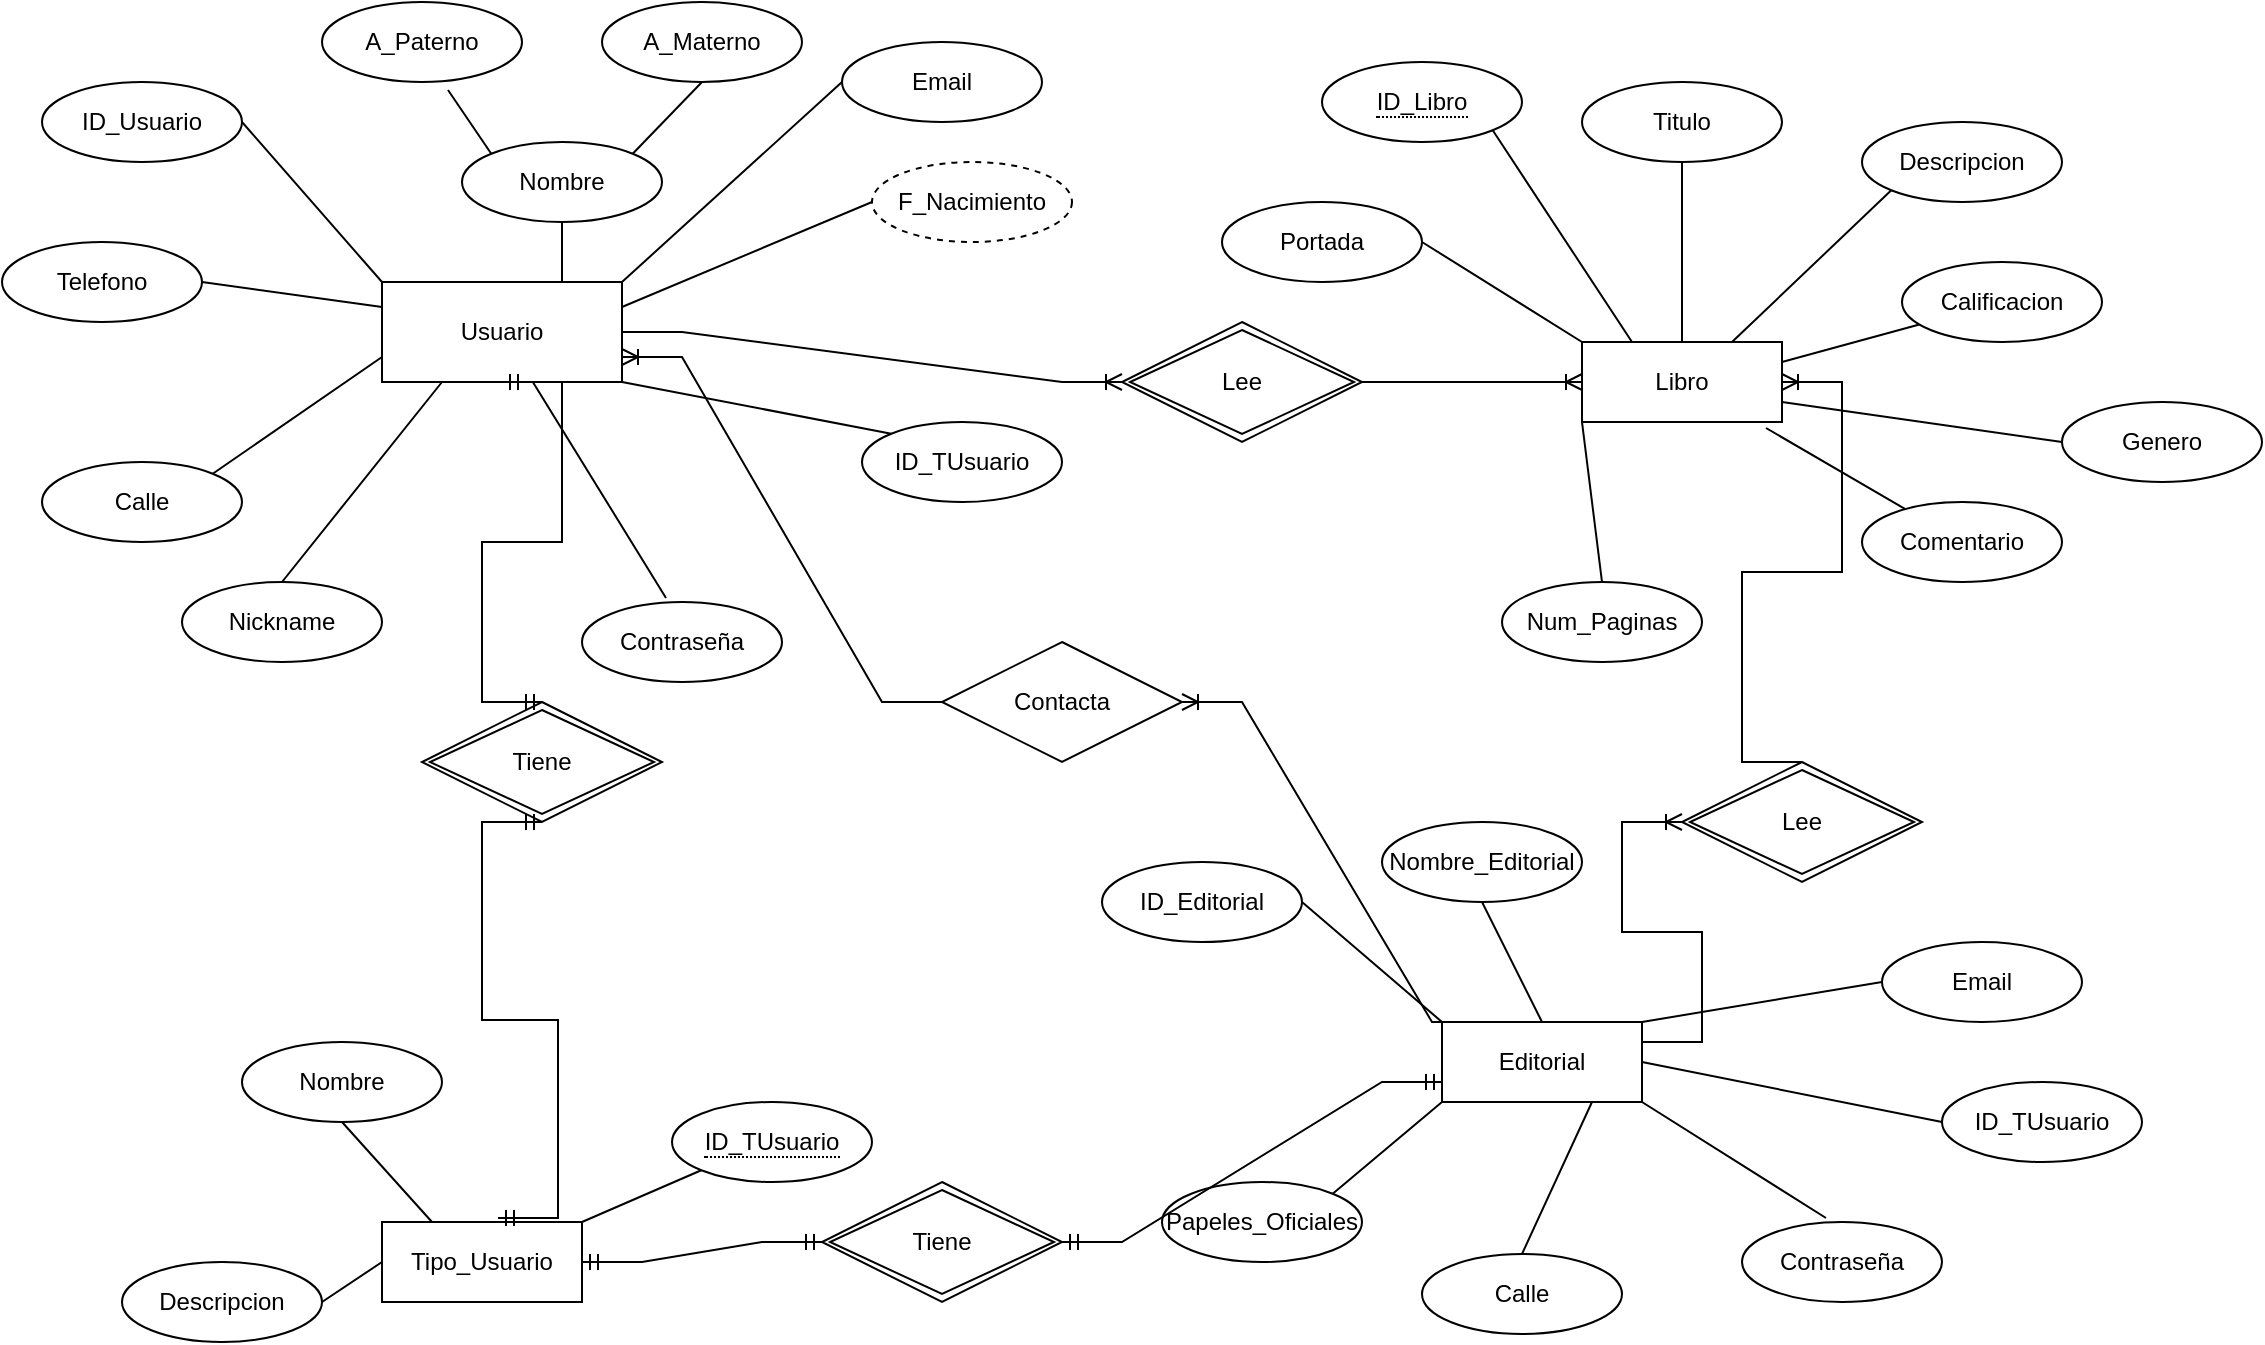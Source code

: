 <mxfile version="22.0.4" type="github">
  <diagram name="Modelo E/R" id="IhCKG4I5s8DM8B8GCM9t">
    <mxGraphModel dx="2537" dy="892" grid="1" gridSize="10" guides="1" tooltips="1" connect="1" arrows="1" fold="1" page="1" pageScale="1" pageWidth="850" pageHeight="1100" math="0" shadow="0">
      <root>
        <mxCell id="0" />
        <mxCell id="1" parent="0" />
        <mxCell id="hGGs1oTkZi790XXc7I2--1" value="Usuario" style="html=1;dashed=0;whiteSpace=wrap;" parent="1" vertex="1">
          <mxGeometry x="80" y="140" width="120" height="50" as="geometry" />
        </mxCell>
        <mxCell id="hGGs1oTkZi790XXc7I2--2" value="Nombre" style="ellipse;whiteSpace=wrap;html=1;align=center;" parent="1" vertex="1">
          <mxGeometry x="120" y="70" width="100" height="40" as="geometry" />
        </mxCell>
        <mxCell id="hGGs1oTkZi790XXc7I2--3" value="A_Paterno" style="ellipse;whiteSpace=wrap;html=1;align=center;" parent="1" vertex="1">
          <mxGeometry x="50" width="100" height="40" as="geometry" />
        </mxCell>
        <mxCell id="hGGs1oTkZi790XXc7I2--6" value="A_Materno" style="ellipse;whiteSpace=wrap;html=1;align=center;" parent="1" vertex="1">
          <mxGeometry x="190" width="100" height="40" as="geometry" />
        </mxCell>
        <mxCell id="hGGs1oTkZi790XXc7I2--10" value="ID_Usuario" style="ellipse;whiteSpace=wrap;html=1;align=center;" parent="1" vertex="1">
          <mxGeometry x="-90" y="40" width="100" height="40" as="geometry" />
        </mxCell>
        <mxCell id="hGGs1oTkZi790XXc7I2--12" value="Telefono" style="ellipse;whiteSpace=wrap;html=1;align=center;" parent="1" vertex="1">
          <mxGeometry x="-110" y="120" width="100" height="40" as="geometry" />
        </mxCell>
        <mxCell id="hGGs1oTkZi790XXc7I2--13" value="F_Nacimiento" style="ellipse;whiteSpace=wrap;html=1;align=center;dashed=1;" parent="1" vertex="1">
          <mxGeometry x="325" y="80" width="100" height="40" as="geometry" />
        </mxCell>
        <mxCell id="hGGs1oTkZi790XXc7I2--14" value="Calle" style="ellipse;whiteSpace=wrap;html=1;align=center;" parent="1" vertex="1">
          <mxGeometry x="-90" y="230" width="100" height="40" as="geometry" />
        </mxCell>
        <mxCell id="hGGs1oTkZi790XXc7I2--15" value="ID_TUsuario" style="ellipse;whiteSpace=wrap;html=1;align=center;" parent="1" vertex="1">
          <mxGeometry x="320" y="210" width="100" height="40" as="geometry" />
        </mxCell>
        <mxCell id="hGGs1oTkZi790XXc7I2--16" value="Email" style="ellipse;whiteSpace=wrap;html=1;align=center;" parent="1" vertex="1">
          <mxGeometry x="310" y="20" width="100" height="40" as="geometry" />
        </mxCell>
        <mxCell id="hGGs1oTkZi790XXc7I2--17" value="Contraseña" style="ellipse;whiteSpace=wrap;html=1;align=center;" parent="1" vertex="1">
          <mxGeometry x="180" y="300" width="100" height="40" as="geometry" />
        </mxCell>
        <mxCell id="hGGs1oTkZi790XXc7I2--18" value="Nickname" style="ellipse;whiteSpace=wrap;html=1;align=center;" parent="1" vertex="1">
          <mxGeometry x="-20" y="290" width="100" height="40" as="geometry" />
        </mxCell>
        <mxCell id="hGGs1oTkZi790XXc7I2--19" value="" style="endArrow=none;html=1;rounded=0;exitX=1;exitY=0.5;exitDx=0;exitDy=0;entryX=0;entryY=0;entryDx=0;entryDy=0;" parent="1" source="hGGs1oTkZi790XXc7I2--10" target="hGGs1oTkZi790XXc7I2--1" edge="1">
          <mxGeometry relative="1" as="geometry">
            <mxPoint x="-210" y="180" as="sourcePoint" />
            <mxPoint x="-50" y="180" as="targetPoint" />
          </mxGeometry>
        </mxCell>
        <mxCell id="hGGs1oTkZi790XXc7I2--20" value="" style="endArrow=none;html=1;rounded=0;entryX=1;entryY=0.5;entryDx=0;entryDy=0;exitX=0;exitY=0.25;exitDx=0;exitDy=0;" parent="1" source="hGGs1oTkZi790XXc7I2--1" target="hGGs1oTkZi790XXc7I2--12" edge="1">
          <mxGeometry relative="1" as="geometry">
            <mxPoint x="-200" y="190" as="sourcePoint" />
            <mxPoint x="-40" y="190" as="targetPoint" />
          </mxGeometry>
        </mxCell>
        <mxCell id="hGGs1oTkZi790XXc7I2--21" value="" style="endArrow=none;html=1;rounded=0;exitX=1;exitY=0;exitDx=0;exitDy=0;entryX=0;entryY=0.75;entryDx=0;entryDy=0;" parent="1" source="hGGs1oTkZi790XXc7I2--14" target="hGGs1oTkZi790XXc7I2--1" edge="1">
          <mxGeometry relative="1" as="geometry">
            <mxPoint x="-190" y="200" as="sourcePoint" />
            <mxPoint x="-30" y="200" as="targetPoint" />
          </mxGeometry>
        </mxCell>
        <mxCell id="hGGs1oTkZi790XXc7I2--22" value="" style="endArrow=none;html=1;rounded=0;entryX=0.5;entryY=0;entryDx=0;entryDy=0;exitX=0.25;exitY=1;exitDx=0;exitDy=0;" parent="1" source="hGGs1oTkZi790XXc7I2--1" target="hGGs1oTkZi790XXc7I2--18" edge="1">
          <mxGeometry relative="1" as="geometry">
            <mxPoint x="-180" y="210" as="sourcePoint" />
            <mxPoint x="-20" y="210" as="targetPoint" />
          </mxGeometry>
        </mxCell>
        <mxCell id="hGGs1oTkZi790XXc7I2--23" value="" style="endArrow=none;html=1;rounded=0;exitX=0.63;exitY=1.1;exitDx=0;exitDy=0;exitPerimeter=0;entryX=0;entryY=0;entryDx=0;entryDy=0;" parent="1" source="hGGs1oTkZi790XXc7I2--3" target="hGGs1oTkZi790XXc7I2--2" edge="1">
          <mxGeometry relative="1" as="geometry">
            <mxPoint x="-170" y="220" as="sourcePoint" />
            <mxPoint x="-10" y="220" as="targetPoint" />
          </mxGeometry>
        </mxCell>
        <mxCell id="hGGs1oTkZi790XXc7I2--24" value="" style="endArrow=none;html=1;rounded=0;exitX=0.5;exitY=1;exitDx=0;exitDy=0;entryX=1;entryY=0;entryDx=0;entryDy=0;" parent="1" source="hGGs1oTkZi790XXc7I2--6" target="hGGs1oTkZi790XXc7I2--2" edge="1">
          <mxGeometry relative="1" as="geometry">
            <mxPoint x="-160" y="230" as="sourcePoint" />
            <mxPoint y="230" as="targetPoint" />
          </mxGeometry>
        </mxCell>
        <mxCell id="hGGs1oTkZi790XXc7I2--25" value="" style="endArrow=none;html=1;rounded=0;exitX=0;exitY=0.5;exitDx=0;exitDy=0;entryX=1;entryY=0;entryDx=0;entryDy=0;" parent="1" source="hGGs1oTkZi790XXc7I2--16" target="hGGs1oTkZi790XXc7I2--1" edge="1">
          <mxGeometry relative="1" as="geometry">
            <mxPoint x="-150" y="240" as="sourcePoint" />
            <mxPoint x="10" y="240" as="targetPoint" />
          </mxGeometry>
        </mxCell>
        <mxCell id="hGGs1oTkZi790XXc7I2--26" value="" style="endArrow=none;html=1;rounded=0;exitX=0;exitY=0.5;exitDx=0;exitDy=0;entryX=1;entryY=0.25;entryDx=0;entryDy=0;" parent="1" source="hGGs1oTkZi790XXc7I2--13" target="hGGs1oTkZi790XXc7I2--1" edge="1">
          <mxGeometry relative="1" as="geometry">
            <mxPoint x="-140" y="250" as="sourcePoint" />
            <mxPoint x="20" y="250" as="targetPoint" />
          </mxGeometry>
        </mxCell>
        <mxCell id="hGGs1oTkZi790XXc7I2--27" value="" style="endArrow=none;html=1;rounded=0;exitX=0;exitY=0;exitDx=0;exitDy=0;entryX=1;entryY=1;entryDx=0;entryDy=0;" parent="1" source="hGGs1oTkZi790XXc7I2--15" target="hGGs1oTkZi790XXc7I2--1" edge="1">
          <mxGeometry relative="1" as="geometry">
            <mxPoint x="-130" y="260" as="sourcePoint" />
            <mxPoint x="30" y="260" as="targetPoint" />
          </mxGeometry>
        </mxCell>
        <mxCell id="hGGs1oTkZi790XXc7I2--28" value="" style="endArrow=none;html=1;rounded=0;exitX=0.42;exitY=-0.05;exitDx=0;exitDy=0;exitPerimeter=0;" parent="1" source="hGGs1oTkZi790XXc7I2--17" target="hGGs1oTkZi790XXc7I2--1" edge="1">
          <mxGeometry relative="1" as="geometry">
            <mxPoint x="-120" y="270" as="sourcePoint" />
            <mxPoint x="40" y="270" as="targetPoint" />
          </mxGeometry>
        </mxCell>
        <mxCell id="hGGs1oTkZi790XXc7I2--29" value="" style="endArrow=none;html=1;rounded=0;exitX=0.5;exitY=1;exitDx=0;exitDy=0;entryX=0.75;entryY=0;entryDx=0;entryDy=0;" parent="1" source="hGGs1oTkZi790XXc7I2--2" target="hGGs1oTkZi790XXc7I2--1" edge="1">
          <mxGeometry relative="1" as="geometry">
            <mxPoint x="-110" y="280" as="sourcePoint" />
            <mxPoint x="50" y="280" as="targetPoint" />
          </mxGeometry>
        </mxCell>
        <mxCell id="hGGs1oTkZi790XXc7I2--30" value="Libro" style="whiteSpace=wrap;html=1;align=center;" parent="1" vertex="1">
          <mxGeometry x="680" y="170" width="100" height="40" as="geometry" />
        </mxCell>
        <mxCell id="hGGs1oTkZi790XXc7I2--31" value="&lt;span style=&quot;border-bottom: 1px dotted&quot;&gt;ID_Libro&lt;/span&gt;" style="ellipse;whiteSpace=wrap;html=1;align=center;" parent="1" vertex="1">
          <mxGeometry x="550" y="30" width="100" height="40" as="geometry" />
        </mxCell>
        <mxCell id="hGGs1oTkZi790XXc7I2--33" value="Titulo" style="ellipse;whiteSpace=wrap;html=1;align=center;" parent="1" vertex="1">
          <mxGeometry x="680" y="40" width="100" height="40" as="geometry" />
        </mxCell>
        <mxCell id="hGGs1oTkZi790XXc7I2--34" value="Descripcion" style="ellipse;whiteSpace=wrap;html=1;align=center;" parent="1" vertex="1">
          <mxGeometry x="820" y="60" width="100" height="40" as="geometry" />
        </mxCell>
        <mxCell id="hGGs1oTkZi790XXc7I2--35" value="Calificacion" style="ellipse;whiteSpace=wrap;html=1;align=center;" parent="1" vertex="1">
          <mxGeometry x="840" y="130" width="100" height="40" as="geometry" />
        </mxCell>
        <mxCell id="hGGs1oTkZi790XXc7I2--36" value="Comentario" style="ellipse;whiteSpace=wrap;html=1;align=center;" parent="1" vertex="1">
          <mxGeometry x="820" y="250" width="100" height="40" as="geometry" />
        </mxCell>
        <mxCell id="hGGs1oTkZi790XXc7I2--37" value="Portada" style="ellipse;whiteSpace=wrap;html=1;align=center;" parent="1" vertex="1">
          <mxGeometry x="500" y="100" width="100" height="40" as="geometry" />
        </mxCell>
        <mxCell id="hGGs1oTkZi790XXc7I2--38" value="Num_Paginas" style="ellipse;whiteSpace=wrap;html=1;align=center;" parent="1" vertex="1">
          <mxGeometry x="640" y="290" width="100" height="40" as="geometry" />
        </mxCell>
        <mxCell id="hGGs1oTkZi790XXc7I2--41" value="Lee" style="shape=rhombus;double=1;perimeter=rhombusPerimeter;whiteSpace=wrap;html=1;align=center;" parent="1" vertex="1">
          <mxGeometry x="450" y="160" width="120" height="60" as="geometry" />
        </mxCell>
        <mxCell id="hGGs1oTkZi790XXc7I2--42" value="" style="edgeStyle=entityRelationEdgeStyle;fontSize=12;html=1;endArrow=ERoneToMany;rounded=0;exitX=1;exitY=0.5;exitDx=0;exitDy=0;entryX=0;entryY=0.5;entryDx=0;entryDy=0;" parent="1" source="hGGs1oTkZi790XXc7I2--1" target="hGGs1oTkZi790XXc7I2--41" edge="1">
          <mxGeometry width="100" height="100" relative="1" as="geometry">
            <mxPoint x="370" y="240" as="sourcePoint" />
            <mxPoint x="470" y="140" as="targetPoint" />
          </mxGeometry>
        </mxCell>
        <mxCell id="hGGs1oTkZi790XXc7I2--43" value="" style="edgeStyle=entityRelationEdgeStyle;fontSize=12;html=1;endArrow=ERoneToMany;rounded=0;exitX=1;exitY=0.5;exitDx=0;exitDy=0;entryX=0;entryY=0.5;entryDx=0;entryDy=0;" parent="1" source="hGGs1oTkZi790XXc7I2--41" target="hGGs1oTkZi790XXc7I2--30" edge="1">
          <mxGeometry width="100" height="100" relative="1" as="geometry">
            <mxPoint x="370" y="240" as="sourcePoint" />
            <mxPoint x="470" y="140" as="targetPoint" />
          </mxGeometry>
        </mxCell>
        <mxCell id="hGGs1oTkZi790XXc7I2--44" value="" style="endArrow=none;html=1;rounded=0;entryX=1;entryY=0.5;entryDx=0;entryDy=0;exitX=0;exitY=0;exitDx=0;exitDy=0;" parent="1" source="hGGs1oTkZi790XXc7I2--30" target="hGGs1oTkZi790XXc7I2--37" edge="1">
          <mxGeometry relative="1" as="geometry">
            <mxPoint x="733" y="116" as="sourcePoint" />
            <mxPoint x="610" y="120" as="targetPoint" />
          </mxGeometry>
        </mxCell>
        <mxCell id="hGGs1oTkZi790XXc7I2--45" value="" style="endArrow=none;html=1;rounded=0;entryX=1;entryY=1;entryDx=0;entryDy=0;exitX=0.25;exitY=0;exitDx=0;exitDy=0;" parent="1" source="hGGs1oTkZi790XXc7I2--30" target="hGGs1oTkZi790XXc7I2--31" edge="1">
          <mxGeometry relative="1" as="geometry">
            <mxPoint x="100" y="173" as="sourcePoint" />
            <mxPoint x="10" y="160" as="targetPoint" />
          </mxGeometry>
        </mxCell>
        <mxCell id="hGGs1oTkZi790XXc7I2--46" value="" style="endArrow=none;html=1;rounded=0;entryX=0.5;entryY=1;entryDx=0;entryDy=0;exitX=0.5;exitY=0;exitDx=0;exitDy=0;" parent="1" source="hGGs1oTkZi790XXc7I2--30" target="hGGs1oTkZi790XXc7I2--33" edge="1">
          <mxGeometry relative="1" as="geometry">
            <mxPoint x="110" y="183" as="sourcePoint" />
            <mxPoint x="20" y="170" as="targetPoint" />
          </mxGeometry>
        </mxCell>
        <mxCell id="hGGs1oTkZi790XXc7I2--47" value="" style="endArrow=none;html=1;rounded=0;entryX=0.5;entryY=0;entryDx=0;entryDy=0;exitX=0;exitY=1;exitDx=0;exitDy=0;" parent="1" source="hGGs1oTkZi790XXc7I2--30" target="hGGs1oTkZi790XXc7I2--38" edge="1">
          <mxGeometry relative="1" as="geometry">
            <mxPoint x="120" y="193" as="sourcePoint" />
            <mxPoint x="30" y="180" as="targetPoint" />
          </mxGeometry>
        </mxCell>
        <mxCell id="hGGs1oTkZi790XXc7I2--48" value="" style="endArrow=none;html=1;rounded=0;exitX=0.92;exitY=1.075;exitDx=0;exitDy=0;exitPerimeter=0;" parent="1" source="hGGs1oTkZi790XXc7I2--30" target="hGGs1oTkZi790XXc7I2--36" edge="1">
          <mxGeometry relative="1" as="geometry">
            <mxPoint x="130" y="203" as="sourcePoint" />
            <mxPoint x="40" y="190" as="targetPoint" />
          </mxGeometry>
        </mxCell>
        <mxCell id="hGGs1oTkZi790XXc7I2--49" value="" style="endArrow=none;html=1;rounded=0;entryX=1;entryY=0.25;entryDx=0;entryDy=0;" parent="1" source="hGGs1oTkZi790XXc7I2--35" target="hGGs1oTkZi790XXc7I2--30" edge="1">
          <mxGeometry relative="1" as="geometry">
            <mxPoint x="140" y="213" as="sourcePoint" />
            <mxPoint x="50" y="200" as="targetPoint" />
          </mxGeometry>
        </mxCell>
        <mxCell id="hGGs1oTkZi790XXc7I2--50" value="" style="endArrow=none;html=1;rounded=0;entryX=0.75;entryY=0;entryDx=0;entryDy=0;exitX=0;exitY=1;exitDx=0;exitDy=0;" parent="1" source="hGGs1oTkZi790XXc7I2--34" target="hGGs1oTkZi790XXc7I2--30" edge="1">
          <mxGeometry relative="1" as="geometry">
            <mxPoint x="150" y="223" as="sourcePoint" />
            <mxPoint x="60" y="210" as="targetPoint" />
          </mxGeometry>
        </mxCell>
        <mxCell id="hGGs1oTkZi790XXc7I2--51" value="Tipo_Usuario" style="whiteSpace=wrap;html=1;align=center;" parent="1" vertex="1">
          <mxGeometry x="80" y="610" width="100" height="40" as="geometry" />
        </mxCell>
        <mxCell id="hGGs1oTkZi790XXc7I2--54" value="&lt;span style=&quot;border-bottom: 1px dotted&quot;&gt;ID_TUsuario&lt;/span&gt;" style="ellipse;whiteSpace=wrap;html=1;align=center;" parent="1" vertex="1">
          <mxGeometry x="225" y="550" width="100" height="40" as="geometry" />
        </mxCell>
        <mxCell id="hGGs1oTkZi790XXc7I2--55" value="Nombre" style="ellipse;whiteSpace=wrap;html=1;align=center;" parent="1" vertex="1">
          <mxGeometry x="10" y="520" width="100" height="40" as="geometry" />
        </mxCell>
        <mxCell id="hGGs1oTkZi790XXc7I2--56" value="Descripcion" style="ellipse;whiteSpace=wrap;html=1;align=center;" parent="1" vertex="1">
          <mxGeometry x="-50" y="630" width="100" height="40" as="geometry" />
        </mxCell>
        <mxCell id="hGGs1oTkZi790XXc7I2--58" value="" style="endArrow=none;html=1;rounded=0;exitX=0;exitY=1;exitDx=0;exitDy=0;entryX=1;entryY=0;entryDx=0;entryDy=0;" parent="1" source="hGGs1oTkZi790XXc7I2--54" target="hGGs1oTkZi790XXc7I2--51" edge="1">
          <mxGeometry relative="1" as="geometry">
            <mxPoint x="340" y="390" as="sourcePoint" />
            <mxPoint x="500" y="390" as="targetPoint" />
          </mxGeometry>
        </mxCell>
        <mxCell id="hGGs1oTkZi790XXc7I2--59" value="" style="endArrow=none;html=1;rounded=0;exitX=0.5;exitY=1;exitDx=0;exitDy=0;entryX=0.25;entryY=0;entryDx=0;entryDy=0;" parent="1" source="hGGs1oTkZi790XXc7I2--55" target="hGGs1oTkZi790XXc7I2--51" edge="1">
          <mxGeometry relative="1" as="geometry">
            <mxPoint x="350" y="400" as="sourcePoint" />
            <mxPoint x="510" y="400" as="targetPoint" />
          </mxGeometry>
        </mxCell>
        <mxCell id="hGGs1oTkZi790XXc7I2--60" value="" style="endArrow=none;html=1;rounded=0;exitX=1;exitY=0.5;exitDx=0;exitDy=0;entryX=0;entryY=0.5;entryDx=0;entryDy=0;" parent="1" source="hGGs1oTkZi790XXc7I2--56" target="hGGs1oTkZi790XXc7I2--51" edge="1">
          <mxGeometry relative="1" as="geometry">
            <mxPoint x="360" y="410" as="sourcePoint" />
            <mxPoint x="520" y="410" as="targetPoint" />
          </mxGeometry>
        </mxCell>
        <mxCell id="hGGs1oTkZi790XXc7I2--61" value="Tiene" style="shape=rhombus;double=1;perimeter=rhombusPerimeter;whiteSpace=wrap;html=1;align=center;" parent="1" vertex="1">
          <mxGeometry x="100" y="350" width="120" height="60" as="geometry" />
        </mxCell>
        <mxCell id="hGGs1oTkZi790XXc7I2--62" value="" style="edgeStyle=entityRelationEdgeStyle;fontSize=12;html=1;endArrow=ERmandOne;startArrow=ERmandOne;rounded=0;exitX=0.5;exitY=0;exitDx=0;exitDy=0;entryX=0.5;entryY=1;entryDx=0;entryDy=0;" parent="1" source="hGGs1oTkZi790XXc7I2--61" target="hGGs1oTkZi790XXc7I2--1" edge="1">
          <mxGeometry width="100" height="100" relative="1" as="geometry">
            <mxPoint x="370" y="440" as="sourcePoint" />
            <mxPoint x="470" y="340" as="targetPoint" />
            <Array as="points">
              <mxPoint x="130" y="230" />
              <mxPoint x="160" y="330" />
              <mxPoint x="150" y="310" />
            </Array>
          </mxGeometry>
        </mxCell>
        <mxCell id="hGGs1oTkZi790XXc7I2--63" value="" style="edgeStyle=entityRelationEdgeStyle;fontSize=12;html=1;endArrow=ERmandOne;startArrow=ERmandOne;rounded=0;exitX=0.5;exitY=1;exitDx=0;exitDy=0;entryX=0.58;entryY=-0.05;entryDx=0;entryDy=0;entryPerimeter=0;" parent="1" source="hGGs1oTkZi790XXc7I2--61" target="hGGs1oTkZi790XXc7I2--51" edge="1">
          <mxGeometry width="100" height="100" relative="1" as="geometry">
            <mxPoint x="160" y="360" as="sourcePoint" />
            <mxPoint x="480" y="350" as="targetPoint" />
            <Array as="points">
              <mxPoint x="140" y="510" />
              <mxPoint x="170" y="580" />
            </Array>
          </mxGeometry>
        </mxCell>
        <mxCell id="hGGs1oTkZi790XXc7I2--64" value="Editorial" style="whiteSpace=wrap;html=1;align=center;" parent="1" vertex="1">
          <mxGeometry x="610" y="510" width="100" height="40" as="geometry" />
        </mxCell>
        <mxCell id="hGGs1oTkZi790XXc7I2--65" value="ID_Editorial" style="ellipse;whiteSpace=wrap;html=1;align=center;" parent="1" vertex="1">
          <mxGeometry x="440" y="430" width="100" height="40" as="geometry" />
        </mxCell>
        <mxCell id="hGGs1oTkZi790XXc7I2--66" value="Nombre_Editorial" style="ellipse;whiteSpace=wrap;html=1;align=center;" parent="1" vertex="1">
          <mxGeometry x="580" y="410" width="100" height="40" as="geometry" />
        </mxCell>
        <mxCell id="hGGs1oTkZi790XXc7I2--67" value="ID_TUsuario" style="ellipse;whiteSpace=wrap;html=1;align=center;" parent="1" vertex="1">
          <mxGeometry x="860" y="540" width="100" height="40" as="geometry" />
        </mxCell>
        <mxCell id="hGGs1oTkZi790XXc7I2--68" value="" style="endArrow=none;html=1;rounded=0;exitX=0;exitY=0.5;exitDx=0;exitDy=0;entryX=1;entryY=0.5;entryDx=0;entryDy=0;" parent="1" source="hGGs1oTkZi790XXc7I2--67" target="hGGs1oTkZi790XXc7I2--64" edge="1">
          <mxGeometry relative="1" as="geometry">
            <mxPoint x="370" y="600" as="sourcePoint" />
            <mxPoint x="680" y="520" as="targetPoint" />
          </mxGeometry>
        </mxCell>
        <mxCell id="hGGs1oTkZi790XXc7I2--69" value="Papeles_Oficiales" style="ellipse;whiteSpace=wrap;html=1;align=center;" parent="1" vertex="1">
          <mxGeometry x="470" y="590" width="100" height="40" as="geometry" />
        </mxCell>
        <mxCell id="hGGs1oTkZi790XXc7I2--70" value="Calle" style="ellipse;whiteSpace=wrap;html=1;align=center;" parent="1" vertex="1">
          <mxGeometry x="600" y="626" width="100" height="40" as="geometry" />
        </mxCell>
        <mxCell id="hGGs1oTkZi790XXc7I2--71" value="" style="endArrow=none;html=1;rounded=0;exitX=0.5;exitY=0;exitDx=0;exitDy=0;entryX=0.75;entryY=1;entryDx=0;entryDy=0;" parent="1" source="hGGs1oTkZi790XXc7I2--70" target="hGGs1oTkZi790XXc7I2--64" edge="1">
          <mxGeometry relative="1" as="geometry">
            <mxPoint x="500" y="596" as="sourcePoint" />
            <mxPoint x="770" y="574" as="targetPoint" />
          </mxGeometry>
        </mxCell>
        <mxCell id="hGGs1oTkZi790XXc7I2--72" value="Contraseña" style="ellipse;whiteSpace=wrap;html=1;align=center;" parent="1" vertex="1">
          <mxGeometry x="760" y="610" width="100" height="40" as="geometry" />
        </mxCell>
        <mxCell id="hGGs1oTkZi790XXc7I2--74" value="" style="endArrow=none;html=1;rounded=0;exitX=0.42;exitY=-0.05;exitDx=0;exitDy=0;exitPerimeter=0;entryX=1;entryY=1;entryDx=0;entryDy=0;" parent="1" source="hGGs1oTkZi790XXc7I2--72" target="hGGs1oTkZi790XXc7I2--64" edge="1">
          <mxGeometry relative="1" as="geometry">
            <mxPoint x="565" y="545" as="sourcePoint" />
            <mxPoint x="840" y="465" as="targetPoint" />
          </mxGeometry>
        </mxCell>
        <mxCell id="hGGs1oTkZi790XXc7I2--75" value="Email" style="ellipse;whiteSpace=wrap;html=1;align=center;" parent="1" vertex="1">
          <mxGeometry x="830" y="470" width="100" height="40" as="geometry" />
        </mxCell>
        <mxCell id="hGGs1oTkZi790XXc7I2--80" value="" style="endArrow=none;html=1;rounded=0;exitX=0;exitY=0.5;exitDx=0;exitDy=0;entryX=1;entryY=0;entryDx=0;entryDy=0;" parent="1" source="hGGs1oTkZi790XXc7I2--75" target="hGGs1oTkZi790XXc7I2--64" edge="1">
          <mxGeometry relative="1" as="geometry">
            <mxPoint x="340" y="390" as="sourcePoint" />
            <mxPoint x="500" y="390" as="targetPoint" />
          </mxGeometry>
        </mxCell>
        <mxCell id="hGGs1oTkZi790XXc7I2--81" value="" style="endArrow=none;html=1;rounded=0;exitX=0.5;exitY=1;exitDx=0;exitDy=0;entryX=0.5;entryY=0;entryDx=0;entryDy=0;" parent="1" source="hGGs1oTkZi790XXc7I2--66" target="hGGs1oTkZi790XXc7I2--64" edge="1">
          <mxGeometry relative="1" as="geometry">
            <mxPoint x="350" y="400" as="sourcePoint" />
            <mxPoint x="510" y="400" as="targetPoint" />
          </mxGeometry>
        </mxCell>
        <mxCell id="hGGs1oTkZi790XXc7I2--82" value="" style="endArrow=none;html=1;rounded=0;exitX=1;exitY=0.5;exitDx=0;exitDy=0;entryX=0;entryY=0;entryDx=0;entryDy=0;" parent="1" source="hGGs1oTkZi790XXc7I2--65" target="hGGs1oTkZi790XXc7I2--64" edge="1">
          <mxGeometry relative="1" as="geometry">
            <mxPoint x="360" y="410" as="sourcePoint" />
            <mxPoint x="520" y="410" as="targetPoint" />
          </mxGeometry>
        </mxCell>
        <mxCell id="hGGs1oTkZi790XXc7I2--83" value="" style="endArrow=none;html=1;rounded=0;exitX=1;exitY=0;exitDx=0;exitDy=0;entryX=0;entryY=1;entryDx=0;entryDy=0;" parent="1" source="hGGs1oTkZi790XXc7I2--69" target="hGGs1oTkZi790XXc7I2--64" edge="1">
          <mxGeometry relative="1" as="geometry">
            <mxPoint x="370" y="420" as="sourcePoint" />
            <mxPoint x="530" y="420" as="targetPoint" />
          </mxGeometry>
        </mxCell>
        <mxCell id="hGGs1oTkZi790XXc7I2--84" value="Contacta" style="shape=rhombus;perimeter=rhombusPerimeter;whiteSpace=wrap;html=1;align=center;" parent="1" vertex="1">
          <mxGeometry x="360" y="320" width="120" height="60" as="geometry" />
        </mxCell>
        <mxCell id="hGGs1oTkZi790XXc7I2--85" value="" style="edgeStyle=entityRelationEdgeStyle;fontSize=12;html=1;endArrow=ERoneToMany;rounded=0;exitX=0.25;exitY=0;exitDx=0;exitDy=0;entryX=1;entryY=0.5;entryDx=0;entryDy=0;" parent="1" source="hGGs1oTkZi790XXc7I2--64" target="hGGs1oTkZi790XXc7I2--84" edge="1">
          <mxGeometry width="100" height="100" relative="1" as="geometry">
            <mxPoint x="370" y="440" as="sourcePoint" />
            <mxPoint x="470" y="340" as="targetPoint" />
          </mxGeometry>
        </mxCell>
        <mxCell id="hGGs1oTkZi790XXc7I2--87" value="" style="edgeStyle=entityRelationEdgeStyle;fontSize=12;html=1;endArrow=ERoneToMany;rounded=0;exitX=0;exitY=0.5;exitDx=0;exitDy=0;entryX=1;entryY=0.75;entryDx=0;entryDy=0;" parent="1" source="hGGs1oTkZi790XXc7I2--84" target="hGGs1oTkZi790XXc7I2--1" edge="1">
          <mxGeometry width="100" height="100" relative="1" as="geometry">
            <mxPoint x="370" y="440" as="sourcePoint" />
            <mxPoint x="470" y="340" as="targetPoint" />
            <Array as="points">
              <mxPoint x="180" y="220" />
              <mxPoint x="180" y="200" />
            </Array>
          </mxGeometry>
        </mxCell>
        <mxCell id="hGGs1oTkZi790XXc7I2--90" value="" style="edgeStyle=entityRelationEdgeStyle;fontSize=12;html=1;endArrow=ERmandOne;startArrow=ERmandOne;rounded=0;entryX=0;entryY=0.75;entryDx=0;entryDy=0;exitX=1;exitY=0.5;exitDx=0;exitDy=0;" parent="1" source="hGGs1oTkZi790XXc7I2--91" target="hGGs1oTkZi790XXc7I2--64" edge="1">
          <mxGeometry width="100" height="100" relative="1" as="geometry">
            <mxPoint x="450" y="540" as="sourcePoint" />
            <mxPoint x="148" y="618" as="targetPoint" />
            <Array as="points">
              <mxPoint x="150" y="520" />
              <mxPoint x="180" y="590" />
            </Array>
          </mxGeometry>
        </mxCell>
        <mxCell id="hGGs1oTkZi790XXc7I2--91" value="Tiene" style="shape=rhombus;double=1;perimeter=rhombusPerimeter;whiteSpace=wrap;html=1;align=center;" parent="1" vertex="1">
          <mxGeometry x="300" y="590" width="120" height="60" as="geometry" />
        </mxCell>
        <mxCell id="hGGs1oTkZi790XXc7I2--92" value="" style="edgeStyle=entityRelationEdgeStyle;fontSize=12;html=1;endArrow=ERmandOne;startArrow=ERmandOne;rounded=0;entryX=0;entryY=0.5;entryDx=0;entryDy=0;" parent="1" source="hGGs1oTkZi790XXc7I2--51" target="hGGs1oTkZi790XXc7I2--91" edge="1">
          <mxGeometry width="100" height="100" relative="1" as="geometry">
            <mxPoint x="430" y="630" as="sourcePoint" />
            <mxPoint x="620" y="550" as="targetPoint" />
            <Array as="points">
              <mxPoint x="160" y="530" />
              <mxPoint x="190" y="600" />
            </Array>
          </mxGeometry>
        </mxCell>
        <mxCell id="hGGs1oTkZi790XXc7I2--93" value="Lee" style="shape=rhombus;double=1;perimeter=rhombusPerimeter;whiteSpace=wrap;html=1;align=center;" parent="1" vertex="1">
          <mxGeometry x="730" y="380" width="120" height="60" as="geometry" />
        </mxCell>
        <mxCell id="hGGs1oTkZi790XXc7I2--96" value="" style="edgeStyle=entityRelationEdgeStyle;fontSize=12;html=1;endArrow=ERoneToMany;rounded=0;exitX=1;exitY=0.25;exitDx=0;exitDy=0;entryX=0;entryY=0.5;entryDx=0;entryDy=0;" parent="1" source="hGGs1oTkZi790XXc7I2--64" target="hGGs1oTkZi790XXc7I2--93" edge="1">
          <mxGeometry width="100" height="100" relative="1" as="geometry">
            <mxPoint x="370" y="440" as="sourcePoint" />
            <mxPoint x="470" y="340" as="targetPoint" />
          </mxGeometry>
        </mxCell>
        <mxCell id="hGGs1oTkZi790XXc7I2--97" value="" style="edgeStyle=entityRelationEdgeStyle;fontSize=12;html=1;endArrow=ERoneToMany;rounded=0;exitX=0.5;exitY=0;exitDx=0;exitDy=0;" parent="1" source="hGGs1oTkZi790XXc7I2--93" target="hGGs1oTkZi790XXc7I2--30" edge="1">
          <mxGeometry width="100" height="100" relative="1" as="geometry">
            <mxPoint x="860" y="360" as="sourcePoint" />
            <mxPoint x="470" y="340" as="targetPoint" />
            <Array as="points">
              <mxPoint x="850" y="240" />
              <mxPoint x="920" y="280" />
            </Array>
          </mxGeometry>
        </mxCell>
        <mxCell id="AB7AdRc-yFwHdvv1BRLH-1" value="Genero" style="ellipse;whiteSpace=wrap;html=1;align=center;" vertex="1" parent="1">
          <mxGeometry x="920" y="200" width="100" height="40" as="geometry" />
        </mxCell>
        <mxCell id="AB7AdRc-yFwHdvv1BRLH-2" value="" style="endArrow=none;html=1;rounded=0;exitX=1;exitY=0.75;exitDx=0;exitDy=0;entryX=0;entryY=0.5;entryDx=0;entryDy=0;" edge="1" parent="1" source="hGGs1oTkZi790XXc7I2--30" target="AB7AdRc-yFwHdvv1BRLH-1">
          <mxGeometry relative="1" as="geometry">
            <mxPoint x="820" y="200" as="sourcePoint" />
            <mxPoint x="980" y="200" as="targetPoint" />
          </mxGeometry>
        </mxCell>
      </root>
    </mxGraphModel>
  </diagram>
</mxfile>
